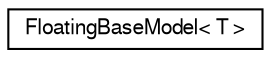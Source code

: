 digraph "Graphical Class Hierarchy"
{
  edge [fontname="FreeSans",fontsize="10",labelfontname="FreeSans",labelfontsize="10"];
  node [fontname="FreeSans",fontsize="10",shape=record];
  rankdir="LR";
  Node1 [label="FloatingBaseModel\< T \>",height=0.2,width=0.4,color="black", fillcolor="white", style="filled",URL="$d6/db1/class_floating_base_model.html"];
}
